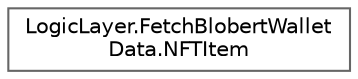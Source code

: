 digraph "Graphical Class Hierarchy"
{
 // LATEX_PDF_SIZE
  bgcolor="transparent";
  edge [fontname=Helvetica,fontsize=10,labelfontname=Helvetica,labelfontsize=10];
  node [fontname=Helvetica,fontsize=10,shape=box,height=0.2,width=0.4];
  rankdir="LR";
  Node0 [id="Node000000",label="LogicLayer.FetchBlobertWallet\lData.NFTItem",height=0.2,width=0.4,color="grey40", fillcolor="white", style="filled",URL="$class_logic_layer_1_1_fetch_blobert_wallet_data_1_1_n_f_t_item.html",tooltip="Represents a single NFT item, including its ID and associated Attributeses."];
}
